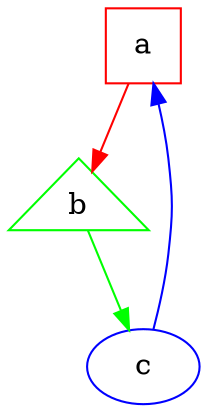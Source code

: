 digraph 
  {
    "a"                  [ shape = square,color = red ];
    "b"                  [ shape = triangle,color = green ];
    "c"                  [ color = blue         ];
    "a" -> "b"           [ color = red          ];
    "b" -> "c"           [ color = green        ];
    "c" -> "a"           [ color = blue         ];
  }
